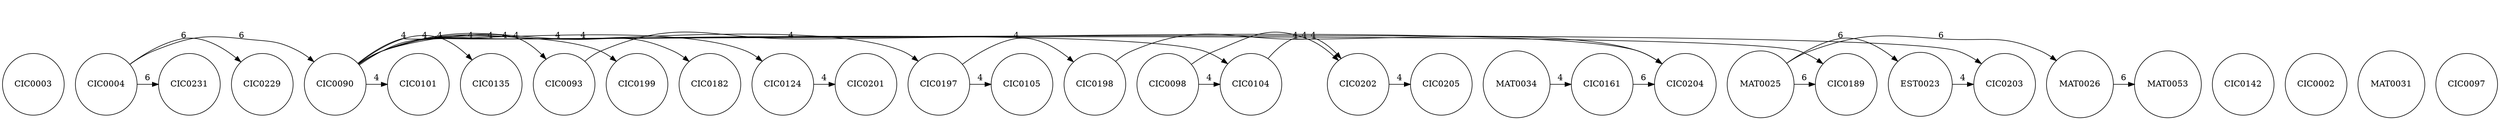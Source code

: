 digraph T {
    {
       rank=same
       node [shape=circle]
       CIC0003 CIC0004 CIC0142 MAT0025 CIC0002 CIC0090 CIC0229 CIC0231 MAT0026 MAT0031 CIC0098 CIC0197 EST0023 MAT0034 MAT0053 CIC0124 CIC0182 CIC0198 CIC0199 CIC0093 CIC0097 CIC0105 CIC0135 CIC0202 CIC0101 CIC0104 CIC0161 CIC0203 CIC0205 CIC0189 CIC0201 CIC0204 
    }
    CIC0097;
    MAT0034 -> CIC0161[label="4",weight="4"];
    CIC0161 -> CIC0204[label="6",weight="6"];
    CIC0098 -> CIC0202[label="4",weight="4"];
    CIC0098 -> CIC0104[label="4",weight="4"];
    MAT0031;
    CIC0002;
    MAT0025 -> MAT0026[label="6",weight="6"];
    MAT0025 -> EST0023[label="6",weight="6"];
    MAT0025 -> CIC0189[label="6",weight="6"];
    EST0023 -> CIC0203[label="4",weight="4"];
    MAT0026 -> MAT0053[label="6",weight="6"];
    MAT0053;
    CIC0142;
    CIC0004 -> CIC0090[label="6",weight="6"];
    CIC0004 -> CIC0229[label="6",weight="6"];
    CIC0004 -> CIC0231[label="6",weight="6"];
    CIC0231;
    CIC0229;
    CIC0090 -> CIC0124[label="4",weight="4"];
    CIC0090 -> CIC0197[label="4",weight="4"];
    CIC0090 -> CIC0182[label="4",weight="4"];
    CIC0090 -> CIC0199[label="4",weight="4"];
    CIC0090 -> CIC0093[label="4",weight="4"];
    CIC0090 -> CIC0135[label="4",weight="4"];
    CIC0090 -> CIC0203[label="4",weight="4"];
    CIC0090 -> CIC0104[label="4",weight="4"];
    CIC0090 -> CIC0101[label="4",weight="4"];
    CIC0090 -> CIC0189[label="4",weight="4"];
    CIC0189;
    CIC0101;
    CIC0104 -> CIC0204[label="4",weight="4"];
    CIC0203;
    CIC0135;
    CIC0093 -> CIC0204[label="4",weight="4"];
    CIC0204;
    CIC0199;
    CIC0182;
    CIC0197 -> CIC0198[label="4",weight="4"];
    CIC0197 -> CIC0105[label="4",weight="4"];
    CIC0105;
    CIC0198 -> CIC0202[label="4",weight="4"];
    CIC0202 -> CIC0205[label="4",weight="4"];
    CIC0205;
    CIC0124 -> CIC0201[label="4",weight="4"];
    CIC0201;
    CIC0003;
}